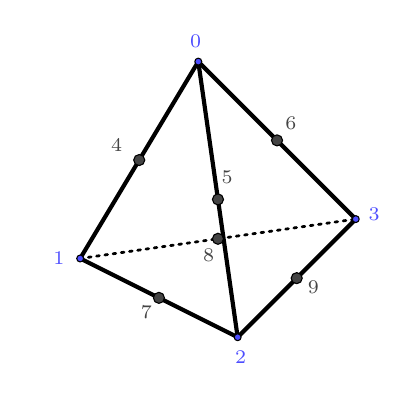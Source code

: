 \definecolor{uuuuuu}{rgb}{0.267,0.267,0.267}
\definecolor{ududff}{rgb}{0.302,0.302,1}
\begin{tikzpicture}[scale=0.5,line cap=round,line join=round,>=triangle 45,x=1cm,y=1cm]
\draw [line width=1.5pt] (0,0)-- (3,5);
\draw [line width=1.5pt] (7,1)-- (3,5);
\draw [line width=1.5pt] (7,1)-- (4,-2);
\draw [line width=1.5pt] (0,0)-- (4,-2);
\draw [line width=1.5pt] (4,-2)-- (3,5);
\draw [line width=1pt,dotted] (0,0)-- (7,1);
\begin{scriptsize}
\draw [fill=ududff] (0,0) circle (2.5pt);
\draw[color=ududff] (-0.538,0.011) node {1};
\draw [fill=ududff] (3,5) circle (2.5pt);
\draw[color=ududff] (2.933,5.517) node {0};
\draw [fill=ududff] (7,1) circle (2.5pt);
\draw[color=ududff] (7.468,1.115) node {3};
\draw [fill=ududff] (4,-2) circle (2.5pt);
\draw[color=ududff] (4.077,-2.516) node {2};
\draw [fill=uuuuuu] (1.5,2.5) circle (4pt);
\draw[color=uuuuuu] (0.925,2.884) node {4};
\draw [fill=uuuuuu] (3.5,1.5) circle (4pt);
\draw[color=uuuuuu] (3.731,2.072) node {5};
\draw [fill=uuuuuu] (2,-1) circle (4pt);
\draw[color=uuuuuu] (1.683,-1.372) node {7};
\draw [fill=uuuuuu] (5,3) circle (4pt);
\draw[color=uuuuuu] (5.354,3.442) node {6};
\draw [fill=uuuuuu] (3.5,0.5) circle (4pt);
\draw[color=uuuuuu] (3.266,0.091) node {8};
\draw [fill=uuuuuu] (5.5,-0.5) circle (4pt);
\draw[color=uuuuuu] (5.925,-0.72) node {9};
\end{scriptsize}
\end{tikzpicture}
